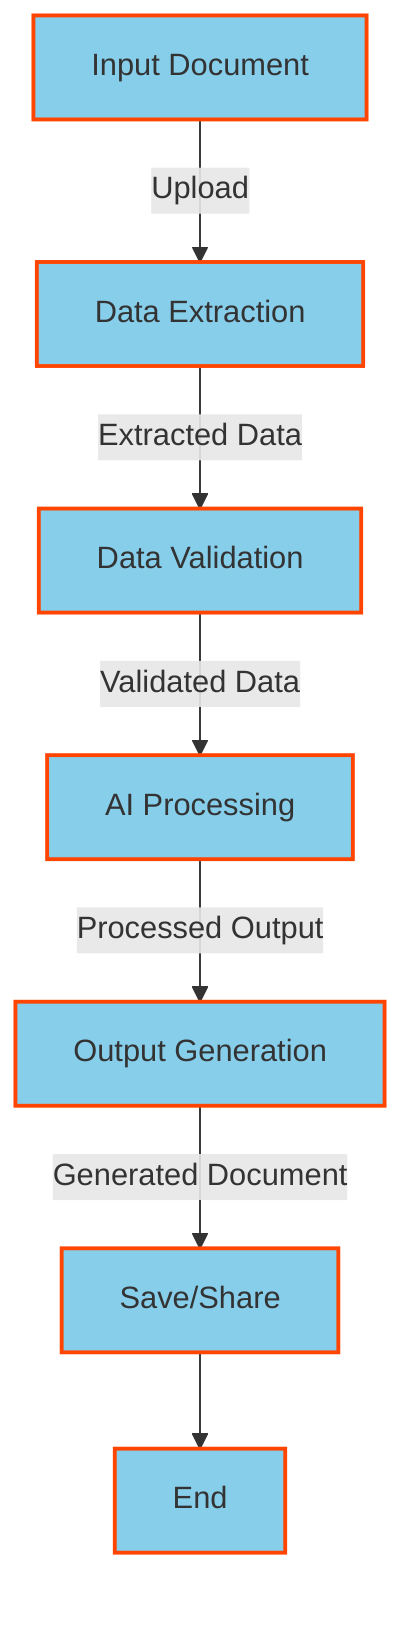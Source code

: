 flowchart TD
    style A fill:#87CEEB,stroke:#FF4500,stroke-width:2px
    style B fill:#87CEEB,stroke:#FF4500,stroke-width:2px
    style C fill:#87CEEB,stroke:#FF4500,stroke-width:2px
    style D fill:#87CEEB,stroke:#FF4500,stroke-width:2px
    style E fill:#87CEEB,stroke:#FF4500,stroke-width:2px
    style F fill:#87CEEB,stroke:#FF4500,stroke-width:2px
    style G fill:#87CEEB,stroke:#FF4500,stroke-width:2px

    A[Input Document] -->|Upload| B[Data Extraction]
    B -->|Extracted Data| C[Data Validation]
    C -->|Validated Data| D[AI Processing]
    D -->|Processed Output| E[Output Generation]
    E -->|Generated Document| F[Save/Share]
    F --> G[End]

    classDef bg fill:#F5F5DC;
    class A,B,C,D,E,F,G bg;